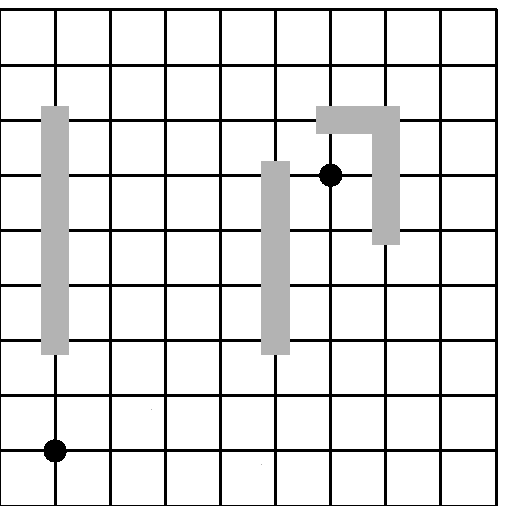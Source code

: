 vardef massivelabel(expr l)(text coords)=
	defaultscale:=0.8;
	for c=coords: 
		unfill unitsquare scaled (defaultscale*obstaclewidth) 
				  shifted (u*c+(-.5*defaultscale*obstaclewidth,-.5*defaultscale*obstaclewidth));
		label(l,u*c); 
	endfor;
enddef;

beginfig(1);
u:=.7cm;
n:=9;
m:=9;
obstaclewidth:=.5u;
pickup pencircle scaled 1pt;
for i=0 upto n: draw (0*u,i*u)--(m*u,i*u); endfor;
for i=0 upto m: draw (i*u,0*u)--(i*u,n*u); endfor;
pickup pensquare scaled obstaclewidth;
drawoptions(withcolor .7white);
draw (u,3u)--(u,7u);
draw (3u,2u)--(3u,2u);
draw (5u,u)--(5u,u);
draw (5u,3u)--(5u,6u);
draw (7u,5u)--(7u,7u)--(6u,7u);
drawoptions(withcolor black);
fill fullcircle scaled .8obstaclewidth shifted (u,u);
fill fullcircle scaled .8obstaclewidth shifted (6u,6u);
shipout currentpicture;

charcode:=2;
pickup pencircle scaled 2pt;
draw (u,u)--(4u,u)--(4u,2u)--(6u,2u)--(6u,6u);

massivelabel("2", (0,3),(0,4),(0,7),(0,8),(2,3),(2,4),(2,7),(2,8),(3,0),(3,3),(3,7),(3,7),(4,0),(4,1),(4,2),(4,5),(4,6),(6,1),(6,3),(6,4),(7,0),(7,1),(7,2),(7,3),(8,0),(8,2));
massivelabel("1", (0,0),(0,1),(0,2),(0,5),(0,6),(0,9),(1,0),(1,2),(1,8),(1,9),(2,0),(2,1),(2,2),(2,5),(2,6),(2,9),(3,1),(3,4),(3,5),(3,8),(3,9),(4,3),(4,4),(4,7),(4,8),(5,0),(5,2),(5,7),(6,0),(6,2),(6,5),(7,4),(8,1),(8,3),(8,4),(9,0),(9,1),(9,2),(9,3),(9,4),(9,5));

endfig;

end
